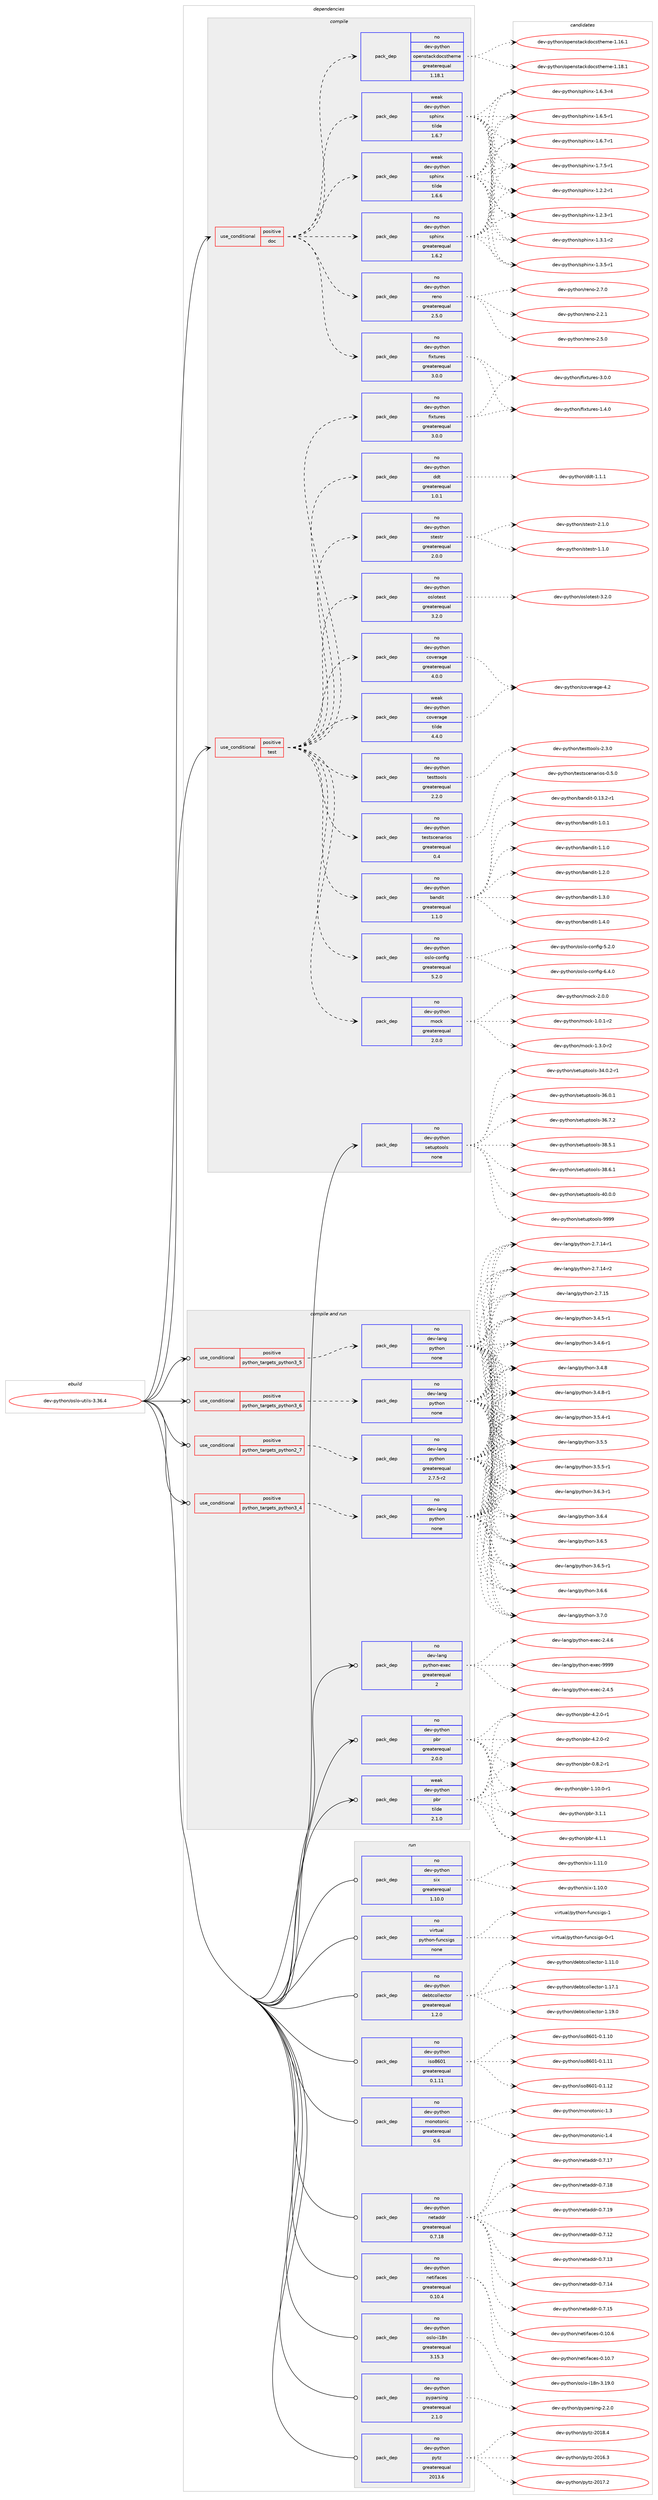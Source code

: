 digraph prolog {

# *************
# Graph options
# *************

newrank=true;
concentrate=true;
compound=true;
graph [rankdir=LR,fontname=Helvetica,fontsize=10,ranksep=1.5];#, ranksep=2.5, nodesep=0.2];
edge  [arrowhead=vee];
node  [fontname=Helvetica,fontsize=10];

# **********
# The ebuild
# **********

subgraph cluster_leftcol {
color=gray;
rank=same;
label=<<i>ebuild</i>>;
id [label="dev-python/oslo-utils-3.36.4", color=red, width=4, href="../dev-python/oslo-utils-3.36.4.svg"];
}

# ****************
# The dependencies
# ****************

subgraph cluster_midcol {
color=gray;
label=<<i>dependencies</i>>;
subgraph cluster_compile {
fillcolor="#eeeeee";
style=filled;
label=<<i>compile</i>>;
subgraph cond1823 {
dependency6388 [label=<<TABLE BORDER="0" CELLBORDER="1" CELLSPACING="0" CELLPADDING="4"><TR><TD ROWSPAN="3" CELLPADDING="10">use_conditional</TD></TR><TR><TD>positive</TD></TR><TR><TD>doc</TD></TR></TABLE>>, shape=none, color=red];
subgraph pack4433 {
dependency6389 [label=<<TABLE BORDER="0" CELLBORDER="1" CELLSPACING="0" CELLPADDING="4" WIDTH="220"><TR><TD ROWSPAN="6" CELLPADDING="30">pack_dep</TD></TR><TR><TD WIDTH="110">no</TD></TR><TR><TD>dev-python</TD></TR><TR><TD>sphinx</TD></TR><TR><TD>greaterequal</TD></TR><TR><TD>1.6.2</TD></TR></TABLE>>, shape=none, color=blue];
}
dependency6388:e -> dependency6389:w [weight=20,style="dashed",arrowhead="vee"];
subgraph pack4434 {
dependency6390 [label=<<TABLE BORDER="0" CELLBORDER="1" CELLSPACING="0" CELLPADDING="4" WIDTH="220"><TR><TD ROWSPAN="6" CELLPADDING="30">pack_dep</TD></TR><TR><TD WIDTH="110">weak</TD></TR><TR><TD>dev-python</TD></TR><TR><TD>sphinx</TD></TR><TR><TD>tilde</TD></TR><TR><TD>1.6.6</TD></TR></TABLE>>, shape=none, color=blue];
}
dependency6388:e -> dependency6390:w [weight=20,style="dashed",arrowhead="vee"];
subgraph pack4435 {
dependency6391 [label=<<TABLE BORDER="0" CELLBORDER="1" CELLSPACING="0" CELLPADDING="4" WIDTH="220"><TR><TD ROWSPAN="6" CELLPADDING="30">pack_dep</TD></TR><TR><TD WIDTH="110">weak</TD></TR><TR><TD>dev-python</TD></TR><TR><TD>sphinx</TD></TR><TR><TD>tilde</TD></TR><TR><TD>1.6.7</TD></TR></TABLE>>, shape=none, color=blue];
}
dependency6388:e -> dependency6391:w [weight=20,style="dashed",arrowhead="vee"];
subgraph pack4436 {
dependency6392 [label=<<TABLE BORDER="0" CELLBORDER="1" CELLSPACING="0" CELLPADDING="4" WIDTH="220"><TR><TD ROWSPAN="6" CELLPADDING="30">pack_dep</TD></TR><TR><TD WIDTH="110">no</TD></TR><TR><TD>dev-python</TD></TR><TR><TD>openstackdocstheme</TD></TR><TR><TD>greaterequal</TD></TR><TR><TD>1.18.1</TD></TR></TABLE>>, shape=none, color=blue];
}
dependency6388:e -> dependency6392:w [weight=20,style="dashed",arrowhead="vee"];
subgraph pack4437 {
dependency6393 [label=<<TABLE BORDER="0" CELLBORDER="1" CELLSPACING="0" CELLPADDING="4" WIDTH="220"><TR><TD ROWSPAN="6" CELLPADDING="30">pack_dep</TD></TR><TR><TD WIDTH="110">no</TD></TR><TR><TD>dev-python</TD></TR><TR><TD>reno</TD></TR><TR><TD>greaterequal</TD></TR><TR><TD>2.5.0</TD></TR></TABLE>>, shape=none, color=blue];
}
dependency6388:e -> dependency6393:w [weight=20,style="dashed",arrowhead="vee"];
subgraph pack4438 {
dependency6394 [label=<<TABLE BORDER="0" CELLBORDER="1" CELLSPACING="0" CELLPADDING="4" WIDTH="220"><TR><TD ROWSPAN="6" CELLPADDING="30">pack_dep</TD></TR><TR><TD WIDTH="110">no</TD></TR><TR><TD>dev-python</TD></TR><TR><TD>fixtures</TD></TR><TR><TD>greaterequal</TD></TR><TR><TD>3.0.0</TD></TR></TABLE>>, shape=none, color=blue];
}
dependency6388:e -> dependency6394:w [weight=20,style="dashed",arrowhead="vee"];
}
id:e -> dependency6388:w [weight=20,style="solid",arrowhead="vee"];
subgraph cond1824 {
dependency6395 [label=<<TABLE BORDER="0" CELLBORDER="1" CELLSPACING="0" CELLPADDING="4"><TR><TD ROWSPAN="3" CELLPADDING="10">use_conditional</TD></TR><TR><TD>positive</TD></TR><TR><TD>test</TD></TR></TABLE>>, shape=none, color=red];
subgraph pack4439 {
dependency6396 [label=<<TABLE BORDER="0" CELLBORDER="1" CELLSPACING="0" CELLPADDING="4" WIDTH="220"><TR><TD ROWSPAN="6" CELLPADDING="30">pack_dep</TD></TR><TR><TD WIDTH="110">no</TD></TR><TR><TD>dev-python</TD></TR><TR><TD>fixtures</TD></TR><TR><TD>greaterequal</TD></TR><TR><TD>3.0.0</TD></TR></TABLE>>, shape=none, color=blue];
}
dependency6395:e -> dependency6396:w [weight=20,style="dashed",arrowhead="vee"];
subgraph pack4440 {
dependency6397 [label=<<TABLE BORDER="0" CELLBORDER="1" CELLSPACING="0" CELLPADDING="4" WIDTH="220"><TR><TD ROWSPAN="6" CELLPADDING="30">pack_dep</TD></TR><TR><TD WIDTH="110">no</TD></TR><TR><TD>dev-python</TD></TR><TR><TD>testscenarios</TD></TR><TR><TD>greaterequal</TD></TR><TR><TD>0.4</TD></TR></TABLE>>, shape=none, color=blue];
}
dependency6395:e -> dependency6397:w [weight=20,style="dashed",arrowhead="vee"];
subgraph pack4441 {
dependency6398 [label=<<TABLE BORDER="0" CELLBORDER="1" CELLSPACING="0" CELLPADDING="4" WIDTH="220"><TR><TD ROWSPAN="6" CELLPADDING="30">pack_dep</TD></TR><TR><TD WIDTH="110">no</TD></TR><TR><TD>dev-python</TD></TR><TR><TD>testtools</TD></TR><TR><TD>greaterequal</TD></TR><TR><TD>2.2.0</TD></TR></TABLE>>, shape=none, color=blue];
}
dependency6395:e -> dependency6398:w [weight=20,style="dashed",arrowhead="vee"];
subgraph pack4442 {
dependency6399 [label=<<TABLE BORDER="0" CELLBORDER="1" CELLSPACING="0" CELLPADDING="4" WIDTH="220"><TR><TD ROWSPAN="6" CELLPADDING="30">pack_dep</TD></TR><TR><TD WIDTH="110">no</TD></TR><TR><TD>dev-python</TD></TR><TR><TD>oslotest</TD></TR><TR><TD>greaterequal</TD></TR><TR><TD>3.2.0</TD></TR></TABLE>>, shape=none, color=blue];
}
dependency6395:e -> dependency6399:w [weight=20,style="dashed",arrowhead="vee"];
subgraph pack4443 {
dependency6400 [label=<<TABLE BORDER="0" CELLBORDER="1" CELLSPACING="0" CELLPADDING="4" WIDTH="220"><TR><TD ROWSPAN="6" CELLPADDING="30">pack_dep</TD></TR><TR><TD WIDTH="110">no</TD></TR><TR><TD>dev-python</TD></TR><TR><TD>ddt</TD></TR><TR><TD>greaterequal</TD></TR><TR><TD>1.0.1</TD></TR></TABLE>>, shape=none, color=blue];
}
dependency6395:e -> dependency6400:w [weight=20,style="dashed",arrowhead="vee"];
subgraph pack4444 {
dependency6401 [label=<<TABLE BORDER="0" CELLBORDER="1" CELLSPACING="0" CELLPADDING="4" WIDTH="220"><TR><TD ROWSPAN="6" CELLPADDING="30">pack_dep</TD></TR><TR><TD WIDTH="110">no</TD></TR><TR><TD>dev-python</TD></TR><TR><TD>stestr</TD></TR><TR><TD>greaterequal</TD></TR><TR><TD>2.0.0</TD></TR></TABLE>>, shape=none, color=blue];
}
dependency6395:e -> dependency6401:w [weight=20,style="dashed",arrowhead="vee"];
subgraph pack4445 {
dependency6402 [label=<<TABLE BORDER="0" CELLBORDER="1" CELLSPACING="0" CELLPADDING="4" WIDTH="220"><TR><TD ROWSPAN="6" CELLPADDING="30">pack_dep</TD></TR><TR><TD WIDTH="110">no</TD></TR><TR><TD>dev-python</TD></TR><TR><TD>coverage</TD></TR><TR><TD>greaterequal</TD></TR><TR><TD>4.0.0</TD></TR></TABLE>>, shape=none, color=blue];
}
dependency6395:e -> dependency6402:w [weight=20,style="dashed",arrowhead="vee"];
subgraph pack4446 {
dependency6403 [label=<<TABLE BORDER="0" CELLBORDER="1" CELLSPACING="0" CELLPADDING="4" WIDTH="220"><TR><TD ROWSPAN="6" CELLPADDING="30">pack_dep</TD></TR><TR><TD WIDTH="110">weak</TD></TR><TR><TD>dev-python</TD></TR><TR><TD>coverage</TD></TR><TR><TD>tilde</TD></TR><TR><TD>4.4.0</TD></TR></TABLE>>, shape=none, color=blue];
}
dependency6395:e -> dependency6403:w [weight=20,style="dashed",arrowhead="vee"];
subgraph pack4447 {
dependency6404 [label=<<TABLE BORDER="0" CELLBORDER="1" CELLSPACING="0" CELLPADDING="4" WIDTH="220"><TR><TD ROWSPAN="6" CELLPADDING="30">pack_dep</TD></TR><TR><TD WIDTH="110">no</TD></TR><TR><TD>dev-python</TD></TR><TR><TD>mock</TD></TR><TR><TD>greaterequal</TD></TR><TR><TD>2.0.0</TD></TR></TABLE>>, shape=none, color=blue];
}
dependency6395:e -> dependency6404:w [weight=20,style="dashed",arrowhead="vee"];
subgraph pack4448 {
dependency6405 [label=<<TABLE BORDER="0" CELLBORDER="1" CELLSPACING="0" CELLPADDING="4" WIDTH="220"><TR><TD ROWSPAN="6" CELLPADDING="30">pack_dep</TD></TR><TR><TD WIDTH="110">no</TD></TR><TR><TD>dev-python</TD></TR><TR><TD>oslo-config</TD></TR><TR><TD>greaterequal</TD></TR><TR><TD>5.2.0</TD></TR></TABLE>>, shape=none, color=blue];
}
dependency6395:e -> dependency6405:w [weight=20,style="dashed",arrowhead="vee"];
subgraph pack4449 {
dependency6406 [label=<<TABLE BORDER="0" CELLBORDER="1" CELLSPACING="0" CELLPADDING="4" WIDTH="220"><TR><TD ROWSPAN="6" CELLPADDING="30">pack_dep</TD></TR><TR><TD WIDTH="110">no</TD></TR><TR><TD>dev-python</TD></TR><TR><TD>bandit</TD></TR><TR><TD>greaterequal</TD></TR><TR><TD>1.1.0</TD></TR></TABLE>>, shape=none, color=blue];
}
dependency6395:e -> dependency6406:w [weight=20,style="dashed",arrowhead="vee"];
}
id:e -> dependency6395:w [weight=20,style="solid",arrowhead="vee"];
subgraph pack4450 {
dependency6407 [label=<<TABLE BORDER="0" CELLBORDER="1" CELLSPACING="0" CELLPADDING="4" WIDTH="220"><TR><TD ROWSPAN="6" CELLPADDING="30">pack_dep</TD></TR><TR><TD WIDTH="110">no</TD></TR><TR><TD>dev-python</TD></TR><TR><TD>setuptools</TD></TR><TR><TD>none</TD></TR><TR><TD></TD></TR></TABLE>>, shape=none, color=blue];
}
id:e -> dependency6407:w [weight=20,style="solid",arrowhead="vee"];
}
subgraph cluster_compileandrun {
fillcolor="#eeeeee";
style=filled;
label=<<i>compile and run</i>>;
subgraph cond1825 {
dependency6408 [label=<<TABLE BORDER="0" CELLBORDER="1" CELLSPACING="0" CELLPADDING="4"><TR><TD ROWSPAN="3" CELLPADDING="10">use_conditional</TD></TR><TR><TD>positive</TD></TR><TR><TD>python_targets_python2_7</TD></TR></TABLE>>, shape=none, color=red];
subgraph pack4451 {
dependency6409 [label=<<TABLE BORDER="0" CELLBORDER="1" CELLSPACING="0" CELLPADDING="4" WIDTH="220"><TR><TD ROWSPAN="6" CELLPADDING="30">pack_dep</TD></TR><TR><TD WIDTH="110">no</TD></TR><TR><TD>dev-lang</TD></TR><TR><TD>python</TD></TR><TR><TD>greaterequal</TD></TR><TR><TD>2.7.5-r2</TD></TR></TABLE>>, shape=none, color=blue];
}
dependency6408:e -> dependency6409:w [weight=20,style="dashed",arrowhead="vee"];
}
id:e -> dependency6408:w [weight=20,style="solid",arrowhead="odotvee"];
subgraph cond1826 {
dependency6410 [label=<<TABLE BORDER="0" CELLBORDER="1" CELLSPACING="0" CELLPADDING="4"><TR><TD ROWSPAN="3" CELLPADDING="10">use_conditional</TD></TR><TR><TD>positive</TD></TR><TR><TD>python_targets_python3_4</TD></TR></TABLE>>, shape=none, color=red];
subgraph pack4452 {
dependency6411 [label=<<TABLE BORDER="0" CELLBORDER="1" CELLSPACING="0" CELLPADDING="4" WIDTH="220"><TR><TD ROWSPAN="6" CELLPADDING="30">pack_dep</TD></TR><TR><TD WIDTH="110">no</TD></TR><TR><TD>dev-lang</TD></TR><TR><TD>python</TD></TR><TR><TD>none</TD></TR><TR><TD></TD></TR></TABLE>>, shape=none, color=blue];
}
dependency6410:e -> dependency6411:w [weight=20,style="dashed",arrowhead="vee"];
}
id:e -> dependency6410:w [weight=20,style="solid",arrowhead="odotvee"];
subgraph cond1827 {
dependency6412 [label=<<TABLE BORDER="0" CELLBORDER="1" CELLSPACING="0" CELLPADDING="4"><TR><TD ROWSPAN="3" CELLPADDING="10">use_conditional</TD></TR><TR><TD>positive</TD></TR><TR><TD>python_targets_python3_5</TD></TR></TABLE>>, shape=none, color=red];
subgraph pack4453 {
dependency6413 [label=<<TABLE BORDER="0" CELLBORDER="1" CELLSPACING="0" CELLPADDING="4" WIDTH="220"><TR><TD ROWSPAN="6" CELLPADDING="30">pack_dep</TD></TR><TR><TD WIDTH="110">no</TD></TR><TR><TD>dev-lang</TD></TR><TR><TD>python</TD></TR><TR><TD>none</TD></TR><TR><TD></TD></TR></TABLE>>, shape=none, color=blue];
}
dependency6412:e -> dependency6413:w [weight=20,style="dashed",arrowhead="vee"];
}
id:e -> dependency6412:w [weight=20,style="solid",arrowhead="odotvee"];
subgraph cond1828 {
dependency6414 [label=<<TABLE BORDER="0" CELLBORDER="1" CELLSPACING="0" CELLPADDING="4"><TR><TD ROWSPAN="3" CELLPADDING="10">use_conditional</TD></TR><TR><TD>positive</TD></TR><TR><TD>python_targets_python3_6</TD></TR></TABLE>>, shape=none, color=red];
subgraph pack4454 {
dependency6415 [label=<<TABLE BORDER="0" CELLBORDER="1" CELLSPACING="0" CELLPADDING="4" WIDTH="220"><TR><TD ROWSPAN="6" CELLPADDING="30">pack_dep</TD></TR><TR><TD WIDTH="110">no</TD></TR><TR><TD>dev-lang</TD></TR><TR><TD>python</TD></TR><TR><TD>none</TD></TR><TR><TD></TD></TR></TABLE>>, shape=none, color=blue];
}
dependency6414:e -> dependency6415:w [weight=20,style="dashed",arrowhead="vee"];
}
id:e -> dependency6414:w [weight=20,style="solid",arrowhead="odotvee"];
subgraph pack4455 {
dependency6416 [label=<<TABLE BORDER="0" CELLBORDER="1" CELLSPACING="0" CELLPADDING="4" WIDTH="220"><TR><TD ROWSPAN="6" CELLPADDING="30">pack_dep</TD></TR><TR><TD WIDTH="110">no</TD></TR><TR><TD>dev-lang</TD></TR><TR><TD>python-exec</TD></TR><TR><TD>greaterequal</TD></TR><TR><TD>2</TD></TR></TABLE>>, shape=none, color=blue];
}
id:e -> dependency6416:w [weight=20,style="solid",arrowhead="odotvee"];
subgraph pack4456 {
dependency6417 [label=<<TABLE BORDER="0" CELLBORDER="1" CELLSPACING="0" CELLPADDING="4" WIDTH="220"><TR><TD ROWSPAN="6" CELLPADDING="30">pack_dep</TD></TR><TR><TD WIDTH="110">no</TD></TR><TR><TD>dev-python</TD></TR><TR><TD>pbr</TD></TR><TR><TD>greaterequal</TD></TR><TR><TD>2.0.0</TD></TR></TABLE>>, shape=none, color=blue];
}
id:e -> dependency6417:w [weight=20,style="solid",arrowhead="odotvee"];
subgraph pack4457 {
dependency6418 [label=<<TABLE BORDER="0" CELLBORDER="1" CELLSPACING="0" CELLPADDING="4" WIDTH="220"><TR><TD ROWSPAN="6" CELLPADDING="30">pack_dep</TD></TR><TR><TD WIDTH="110">weak</TD></TR><TR><TD>dev-python</TD></TR><TR><TD>pbr</TD></TR><TR><TD>tilde</TD></TR><TR><TD>2.1.0</TD></TR></TABLE>>, shape=none, color=blue];
}
id:e -> dependency6418:w [weight=20,style="solid",arrowhead="odotvee"];
}
subgraph cluster_run {
fillcolor="#eeeeee";
style=filled;
label=<<i>run</i>>;
subgraph pack4458 {
dependency6419 [label=<<TABLE BORDER="0" CELLBORDER="1" CELLSPACING="0" CELLPADDING="4" WIDTH="220"><TR><TD ROWSPAN="6" CELLPADDING="30">pack_dep</TD></TR><TR><TD WIDTH="110">no</TD></TR><TR><TD>dev-python</TD></TR><TR><TD>debtcollector</TD></TR><TR><TD>greaterequal</TD></TR><TR><TD>1.2.0</TD></TR></TABLE>>, shape=none, color=blue];
}
id:e -> dependency6419:w [weight=20,style="solid",arrowhead="odot"];
subgraph pack4459 {
dependency6420 [label=<<TABLE BORDER="0" CELLBORDER="1" CELLSPACING="0" CELLPADDING="4" WIDTH="220"><TR><TD ROWSPAN="6" CELLPADDING="30">pack_dep</TD></TR><TR><TD WIDTH="110">no</TD></TR><TR><TD>dev-python</TD></TR><TR><TD>iso8601</TD></TR><TR><TD>greaterequal</TD></TR><TR><TD>0.1.11</TD></TR></TABLE>>, shape=none, color=blue];
}
id:e -> dependency6420:w [weight=20,style="solid",arrowhead="odot"];
subgraph pack4460 {
dependency6421 [label=<<TABLE BORDER="0" CELLBORDER="1" CELLSPACING="0" CELLPADDING="4" WIDTH="220"><TR><TD ROWSPAN="6" CELLPADDING="30">pack_dep</TD></TR><TR><TD WIDTH="110">no</TD></TR><TR><TD>dev-python</TD></TR><TR><TD>monotonic</TD></TR><TR><TD>greaterequal</TD></TR><TR><TD>0.6</TD></TR></TABLE>>, shape=none, color=blue];
}
id:e -> dependency6421:w [weight=20,style="solid",arrowhead="odot"];
subgraph pack4461 {
dependency6422 [label=<<TABLE BORDER="0" CELLBORDER="1" CELLSPACING="0" CELLPADDING="4" WIDTH="220"><TR><TD ROWSPAN="6" CELLPADDING="30">pack_dep</TD></TR><TR><TD WIDTH="110">no</TD></TR><TR><TD>dev-python</TD></TR><TR><TD>netaddr</TD></TR><TR><TD>greaterequal</TD></TR><TR><TD>0.7.18</TD></TR></TABLE>>, shape=none, color=blue];
}
id:e -> dependency6422:w [weight=20,style="solid",arrowhead="odot"];
subgraph pack4462 {
dependency6423 [label=<<TABLE BORDER="0" CELLBORDER="1" CELLSPACING="0" CELLPADDING="4" WIDTH="220"><TR><TD ROWSPAN="6" CELLPADDING="30">pack_dep</TD></TR><TR><TD WIDTH="110">no</TD></TR><TR><TD>dev-python</TD></TR><TR><TD>netifaces</TD></TR><TR><TD>greaterequal</TD></TR><TR><TD>0.10.4</TD></TR></TABLE>>, shape=none, color=blue];
}
id:e -> dependency6423:w [weight=20,style="solid",arrowhead="odot"];
subgraph pack4463 {
dependency6424 [label=<<TABLE BORDER="0" CELLBORDER="1" CELLSPACING="0" CELLPADDING="4" WIDTH="220"><TR><TD ROWSPAN="6" CELLPADDING="30">pack_dep</TD></TR><TR><TD WIDTH="110">no</TD></TR><TR><TD>dev-python</TD></TR><TR><TD>oslo-i18n</TD></TR><TR><TD>greaterequal</TD></TR><TR><TD>3.15.3</TD></TR></TABLE>>, shape=none, color=blue];
}
id:e -> dependency6424:w [weight=20,style="solid",arrowhead="odot"];
subgraph pack4464 {
dependency6425 [label=<<TABLE BORDER="0" CELLBORDER="1" CELLSPACING="0" CELLPADDING="4" WIDTH="220"><TR><TD ROWSPAN="6" CELLPADDING="30">pack_dep</TD></TR><TR><TD WIDTH="110">no</TD></TR><TR><TD>dev-python</TD></TR><TR><TD>pyparsing</TD></TR><TR><TD>greaterequal</TD></TR><TR><TD>2.1.0</TD></TR></TABLE>>, shape=none, color=blue];
}
id:e -> dependency6425:w [weight=20,style="solid",arrowhead="odot"];
subgraph pack4465 {
dependency6426 [label=<<TABLE BORDER="0" CELLBORDER="1" CELLSPACING="0" CELLPADDING="4" WIDTH="220"><TR><TD ROWSPAN="6" CELLPADDING="30">pack_dep</TD></TR><TR><TD WIDTH="110">no</TD></TR><TR><TD>dev-python</TD></TR><TR><TD>pytz</TD></TR><TR><TD>greaterequal</TD></TR><TR><TD>2013.6</TD></TR></TABLE>>, shape=none, color=blue];
}
id:e -> dependency6426:w [weight=20,style="solid",arrowhead="odot"];
subgraph pack4466 {
dependency6427 [label=<<TABLE BORDER="0" CELLBORDER="1" CELLSPACING="0" CELLPADDING="4" WIDTH="220"><TR><TD ROWSPAN="6" CELLPADDING="30">pack_dep</TD></TR><TR><TD WIDTH="110">no</TD></TR><TR><TD>dev-python</TD></TR><TR><TD>six</TD></TR><TR><TD>greaterequal</TD></TR><TR><TD>1.10.0</TD></TR></TABLE>>, shape=none, color=blue];
}
id:e -> dependency6427:w [weight=20,style="solid",arrowhead="odot"];
subgraph pack4467 {
dependency6428 [label=<<TABLE BORDER="0" CELLBORDER="1" CELLSPACING="0" CELLPADDING="4" WIDTH="220"><TR><TD ROWSPAN="6" CELLPADDING="30">pack_dep</TD></TR><TR><TD WIDTH="110">no</TD></TR><TR><TD>virtual</TD></TR><TR><TD>python-funcsigs</TD></TR><TR><TD>none</TD></TR><TR><TD></TD></TR></TABLE>>, shape=none, color=blue];
}
id:e -> dependency6428:w [weight=20,style="solid",arrowhead="odot"];
}
}

# **************
# The candidates
# **************

subgraph cluster_choices {
rank=same;
color=gray;
label=<<i>candidates</i>>;

subgraph choice4433 {
color=black;
nodesep=1;
choice10010111845112121116104111110471151121041051101204549465046504511449 [label="dev-python/sphinx-1.2.2-r1", color=red, width=4,href="../dev-python/sphinx-1.2.2-r1.svg"];
choice10010111845112121116104111110471151121041051101204549465046514511449 [label="dev-python/sphinx-1.2.3-r1", color=red, width=4,href="../dev-python/sphinx-1.2.3-r1.svg"];
choice10010111845112121116104111110471151121041051101204549465146494511450 [label="dev-python/sphinx-1.3.1-r2", color=red, width=4,href="../dev-python/sphinx-1.3.1-r2.svg"];
choice10010111845112121116104111110471151121041051101204549465146534511449 [label="dev-python/sphinx-1.3.5-r1", color=red, width=4,href="../dev-python/sphinx-1.3.5-r1.svg"];
choice10010111845112121116104111110471151121041051101204549465446514511452 [label="dev-python/sphinx-1.6.3-r4", color=red, width=4,href="../dev-python/sphinx-1.6.3-r4.svg"];
choice10010111845112121116104111110471151121041051101204549465446534511449 [label="dev-python/sphinx-1.6.5-r1", color=red, width=4,href="../dev-python/sphinx-1.6.5-r1.svg"];
choice10010111845112121116104111110471151121041051101204549465446554511449 [label="dev-python/sphinx-1.6.7-r1", color=red, width=4,href="../dev-python/sphinx-1.6.7-r1.svg"];
choice10010111845112121116104111110471151121041051101204549465546534511449 [label="dev-python/sphinx-1.7.5-r1", color=red, width=4,href="../dev-python/sphinx-1.7.5-r1.svg"];
dependency6389:e -> choice10010111845112121116104111110471151121041051101204549465046504511449:w [style=dotted,weight="100"];
dependency6389:e -> choice10010111845112121116104111110471151121041051101204549465046514511449:w [style=dotted,weight="100"];
dependency6389:e -> choice10010111845112121116104111110471151121041051101204549465146494511450:w [style=dotted,weight="100"];
dependency6389:e -> choice10010111845112121116104111110471151121041051101204549465146534511449:w [style=dotted,weight="100"];
dependency6389:e -> choice10010111845112121116104111110471151121041051101204549465446514511452:w [style=dotted,weight="100"];
dependency6389:e -> choice10010111845112121116104111110471151121041051101204549465446534511449:w [style=dotted,weight="100"];
dependency6389:e -> choice10010111845112121116104111110471151121041051101204549465446554511449:w [style=dotted,weight="100"];
dependency6389:e -> choice10010111845112121116104111110471151121041051101204549465546534511449:w [style=dotted,weight="100"];
}
subgraph choice4434 {
color=black;
nodesep=1;
choice10010111845112121116104111110471151121041051101204549465046504511449 [label="dev-python/sphinx-1.2.2-r1", color=red, width=4,href="../dev-python/sphinx-1.2.2-r1.svg"];
choice10010111845112121116104111110471151121041051101204549465046514511449 [label="dev-python/sphinx-1.2.3-r1", color=red, width=4,href="../dev-python/sphinx-1.2.3-r1.svg"];
choice10010111845112121116104111110471151121041051101204549465146494511450 [label="dev-python/sphinx-1.3.1-r2", color=red, width=4,href="../dev-python/sphinx-1.3.1-r2.svg"];
choice10010111845112121116104111110471151121041051101204549465146534511449 [label="dev-python/sphinx-1.3.5-r1", color=red, width=4,href="../dev-python/sphinx-1.3.5-r1.svg"];
choice10010111845112121116104111110471151121041051101204549465446514511452 [label="dev-python/sphinx-1.6.3-r4", color=red, width=4,href="../dev-python/sphinx-1.6.3-r4.svg"];
choice10010111845112121116104111110471151121041051101204549465446534511449 [label="dev-python/sphinx-1.6.5-r1", color=red, width=4,href="../dev-python/sphinx-1.6.5-r1.svg"];
choice10010111845112121116104111110471151121041051101204549465446554511449 [label="dev-python/sphinx-1.6.7-r1", color=red, width=4,href="../dev-python/sphinx-1.6.7-r1.svg"];
choice10010111845112121116104111110471151121041051101204549465546534511449 [label="dev-python/sphinx-1.7.5-r1", color=red, width=4,href="../dev-python/sphinx-1.7.5-r1.svg"];
dependency6390:e -> choice10010111845112121116104111110471151121041051101204549465046504511449:w [style=dotted,weight="100"];
dependency6390:e -> choice10010111845112121116104111110471151121041051101204549465046514511449:w [style=dotted,weight="100"];
dependency6390:e -> choice10010111845112121116104111110471151121041051101204549465146494511450:w [style=dotted,weight="100"];
dependency6390:e -> choice10010111845112121116104111110471151121041051101204549465146534511449:w [style=dotted,weight="100"];
dependency6390:e -> choice10010111845112121116104111110471151121041051101204549465446514511452:w [style=dotted,weight="100"];
dependency6390:e -> choice10010111845112121116104111110471151121041051101204549465446534511449:w [style=dotted,weight="100"];
dependency6390:e -> choice10010111845112121116104111110471151121041051101204549465446554511449:w [style=dotted,weight="100"];
dependency6390:e -> choice10010111845112121116104111110471151121041051101204549465546534511449:w [style=dotted,weight="100"];
}
subgraph choice4435 {
color=black;
nodesep=1;
choice10010111845112121116104111110471151121041051101204549465046504511449 [label="dev-python/sphinx-1.2.2-r1", color=red, width=4,href="../dev-python/sphinx-1.2.2-r1.svg"];
choice10010111845112121116104111110471151121041051101204549465046514511449 [label="dev-python/sphinx-1.2.3-r1", color=red, width=4,href="../dev-python/sphinx-1.2.3-r1.svg"];
choice10010111845112121116104111110471151121041051101204549465146494511450 [label="dev-python/sphinx-1.3.1-r2", color=red, width=4,href="../dev-python/sphinx-1.3.1-r2.svg"];
choice10010111845112121116104111110471151121041051101204549465146534511449 [label="dev-python/sphinx-1.3.5-r1", color=red, width=4,href="../dev-python/sphinx-1.3.5-r1.svg"];
choice10010111845112121116104111110471151121041051101204549465446514511452 [label="dev-python/sphinx-1.6.3-r4", color=red, width=4,href="../dev-python/sphinx-1.6.3-r4.svg"];
choice10010111845112121116104111110471151121041051101204549465446534511449 [label="dev-python/sphinx-1.6.5-r1", color=red, width=4,href="../dev-python/sphinx-1.6.5-r1.svg"];
choice10010111845112121116104111110471151121041051101204549465446554511449 [label="dev-python/sphinx-1.6.7-r1", color=red, width=4,href="../dev-python/sphinx-1.6.7-r1.svg"];
choice10010111845112121116104111110471151121041051101204549465546534511449 [label="dev-python/sphinx-1.7.5-r1", color=red, width=4,href="../dev-python/sphinx-1.7.5-r1.svg"];
dependency6391:e -> choice10010111845112121116104111110471151121041051101204549465046504511449:w [style=dotted,weight="100"];
dependency6391:e -> choice10010111845112121116104111110471151121041051101204549465046514511449:w [style=dotted,weight="100"];
dependency6391:e -> choice10010111845112121116104111110471151121041051101204549465146494511450:w [style=dotted,weight="100"];
dependency6391:e -> choice10010111845112121116104111110471151121041051101204549465146534511449:w [style=dotted,weight="100"];
dependency6391:e -> choice10010111845112121116104111110471151121041051101204549465446514511452:w [style=dotted,weight="100"];
dependency6391:e -> choice10010111845112121116104111110471151121041051101204549465446534511449:w [style=dotted,weight="100"];
dependency6391:e -> choice10010111845112121116104111110471151121041051101204549465446554511449:w [style=dotted,weight="100"];
dependency6391:e -> choice10010111845112121116104111110471151121041051101204549465546534511449:w [style=dotted,weight="100"];
}
subgraph choice4436 {
color=black;
nodesep=1;
choice100101118451121211161041111104711111210111011511697991071001119911511610410110910145494649544649 [label="dev-python/openstackdocstheme-1.16.1", color=red, width=4,href="../dev-python/openstackdocstheme-1.16.1.svg"];
choice100101118451121211161041111104711111210111011511697991071001119911511610410110910145494649564649 [label="dev-python/openstackdocstheme-1.18.1", color=red, width=4,href="../dev-python/openstackdocstheme-1.18.1.svg"];
dependency6392:e -> choice100101118451121211161041111104711111210111011511697991071001119911511610410110910145494649544649:w [style=dotted,weight="100"];
dependency6392:e -> choice100101118451121211161041111104711111210111011511697991071001119911511610410110910145494649564649:w [style=dotted,weight="100"];
}
subgraph choice4437 {
color=black;
nodesep=1;
choice1001011184511212111610411111047114101110111455046504649 [label="dev-python/reno-2.2.1", color=red, width=4,href="../dev-python/reno-2.2.1.svg"];
choice1001011184511212111610411111047114101110111455046534648 [label="dev-python/reno-2.5.0", color=red, width=4,href="../dev-python/reno-2.5.0.svg"];
choice1001011184511212111610411111047114101110111455046554648 [label="dev-python/reno-2.7.0", color=red, width=4,href="../dev-python/reno-2.7.0.svg"];
dependency6393:e -> choice1001011184511212111610411111047114101110111455046504649:w [style=dotted,weight="100"];
dependency6393:e -> choice1001011184511212111610411111047114101110111455046534648:w [style=dotted,weight="100"];
dependency6393:e -> choice1001011184511212111610411111047114101110111455046554648:w [style=dotted,weight="100"];
}
subgraph choice4438 {
color=black;
nodesep=1;
choice1001011184511212111610411111047102105120116117114101115454946524648 [label="dev-python/fixtures-1.4.0", color=red, width=4,href="../dev-python/fixtures-1.4.0.svg"];
choice1001011184511212111610411111047102105120116117114101115455146484648 [label="dev-python/fixtures-3.0.0", color=red, width=4,href="../dev-python/fixtures-3.0.0.svg"];
dependency6394:e -> choice1001011184511212111610411111047102105120116117114101115454946524648:w [style=dotted,weight="100"];
dependency6394:e -> choice1001011184511212111610411111047102105120116117114101115455146484648:w [style=dotted,weight="100"];
}
subgraph choice4439 {
color=black;
nodesep=1;
choice1001011184511212111610411111047102105120116117114101115454946524648 [label="dev-python/fixtures-1.4.0", color=red, width=4,href="../dev-python/fixtures-1.4.0.svg"];
choice1001011184511212111610411111047102105120116117114101115455146484648 [label="dev-python/fixtures-3.0.0", color=red, width=4,href="../dev-python/fixtures-3.0.0.svg"];
dependency6396:e -> choice1001011184511212111610411111047102105120116117114101115454946524648:w [style=dotted,weight="100"];
dependency6396:e -> choice1001011184511212111610411111047102105120116117114101115455146484648:w [style=dotted,weight="100"];
}
subgraph choice4440 {
color=black;
nodesep=1;
choice10010111845112121116104111110471161011151161159910111097114105111115454846534648 [label="dev-python/testscenarios-0.5.0", color=red, width=4,href="../dev-python/testscenarios-0.5.0.svg"];
dependency6397:e -> choice10010111845112121116104111110471161011151161159910111097114105111115454846534648:w [style=dotted,weight="100"];
}
subgraph choice4441 {
color=black;
nodesep=1;
choice1001011184511212111610411111047116101115116116111111108115455046514648 [label="dev-python/testtools-2.3.0", color=red, width=4,href="../dev-python/testtools-2.3.0.svg"];
dependency6398:e -> choice1001011184511212111610411111047116101115116116111111108115455046514648:w [style=dotted,weight="100"];
}
subgraph choice4442 {
color=black;
nodesep=1;
choice1001011184511212111610411111047111115108111116101115116455146504648 [label="dev-python/oslotest-3.2.0", color=red, width=4,href="../dev-python/oslotest-3.2.0.svg"];
dependency6399:e -> choice1001011184511212111610411111047111115108111116101115116455146504648:w [style=dotted,weight="100"];
}
subgraph choice4443 {
color=black;
nodesep=1;
choice1001011184511212111610411111047100100116454946494649 [label="dev-python/ddt-1.1.1", color=red, width=4,href="../dev-python/ddt-1.1.1.svg"];
dependency6400:e -> choice1001011184511212111610411111047100100116454946494649:w [style=dotted,weight="100"];
}
subgraph choice4444 {
color=black;
nodesep=1;
choice1001011184511212111610411111047115116101115116114454946494648 [label="dev-python/stestr-1.1.0", color=red, width=4,href="../dev-python/stestr-1.1.0.svg"];
choice1001011184511212111610411111047115116101115116114455046494648 [label="dev-python/stestr-2.1.0", color=red, width=4,href="../dev-python/stestr-2.1.0.svg"];
dependency6401:e -> choice1001011184511212111610411111047115116101115116114454946494648:w [style=dotted,weight="100"];
dependency6401:e -> choice1001011184511212111610411111047115116101115116114455046494648:w [style=dotted,weight="100"];
}
subgraph choice4445 {
color=black;
nodesep=1;
choice1001011184511212111610411111047991111181011149710310145524650 [label="dev-python/coverage-4.2", color=red, width=4,href="../dev-python/coverage-4.2.svg"];
dependency6402:e -> choice1001011184511212111610411111047991111181011149710310145524650:w [style=dotted,weight="100"];
}
subgraph choice4446 {
color=black;
nodesep=1;
choice1001011184511212111610411111047991111181011149710310145524650 [label="dev-python/coverage-4.2", color=red, width=4,href="../dev-python/coverage-4.2.svg"];
dependency6403:e -> choice1001011184511212111610411111047991111181011149710310145524650:w [style=dotted,weight="100"];
}
subgraph choice4447 {
color=black;
nodesep=1;
choice1001011184511212111610411111047109111991074549464846494511450 [label="dev-python/mock-1.0.1-r2", color=red, width=4,href="../dev-python/mock-1.0.1-r2.svg"];
choice1001011184511212111610411111047109111991074549465146484511450 [label="dev-python/mock-1.3.0-r2", color=red, width=4,href="../dev-python/mock-1.3.0-r2.svg"];
choice100101118451121211161041111104710911199107455046484648 [label="dev-python/mock-2.0.0", color=red, width=4,href="../dev-python/mock-2.0.0.svg"];
dependency6404:e -> choice1001011184511212111610411111047109111991074549464846494511450:w [style=dotted,weight="100"];
dependency6404:e -> choice1001011184511212111610411111047109111991074549465146484511450:w [style=dotted,weight="100"];
dependency6404:e -> choice100101118451121211161041111104710911199107455046484648:w [style=dotted,weight="100"];
}
subgraph choice4448 {
color=black;
nodesep=1;
choice10010111845112121116104111110471111151081114599111110102105103455346504648 [label="dev-python/oslo-config-5.2.0", color=red, width=4,href="../dev-python/oslo-config-5.2.0.svg"];
choice10010111845112121116104111110471111151081114599111110102105103455446524648 [label="dev-python/oslo-config-6.4.0", color=red, width=4,href="../dev-python/oslo-config-6.4.0.svg"];
dependency6405:e -> choice10010111845112121116104111110471111151081114599111110102105103455346504648:w [style=dotted,weight="100"];
dependency6405:e -> choice10010111845112121116104111110471111151081114599111110102105103455446524648:w [style=dotted,weight="100"];
}
subgraph choice4449 {
color=black;
nodesep=1;
choice10010111845112121116104111110479897110100105116454846495146504511449 [label="dev-python/bandit-0.13.2-r1", color=red, width=4,href="../dev-python/bandit-0.13.2-r1.svg"];
choice10010111845112121116104111110479897110100105116454946484649 [label="dev-python/bandit-1.0.1", color=red, width=4,href="../dev-python/bandit-1.0.1.svg"];
choice10010111845112121116104111110479897110100105116454946494648 [label="dev-python/bandit-1.1.0", color=red, width=4,href="../dev-python/bandit-1.1.0.svg"];
choice10010111845112121116104111110479897110100105116454946504648 [label="dev-python/bandit-1.2.0", color=red, width=4,href="../dev-python/bandit-1.2.0.svg"];
choice10010111845112121116104111110479897110100105116454946514648 [label="dev-python/bandit-1.3.0", color=red, width=4,href="../dev-python/bandit-1.3.0.svg"];
choice10010111845112121116104111110479897110100105116454946524648 [label="dev-python/bandit-1.4.0", color=red, width=4,href="../dev-python/bandit-1.4.0.svg"];
dependency6406:e -> choice10010111845112121116104111110479897110100105116454846495146504511449:w [style=dotted,weight="100"];
dependency6406:e -> choice10010111845112121116104111110479897110100105116454946484649:w [style=dotted,weight="100"];
dependency6406:e -> choice10010111845112121116104111110479897110100105116454946494648:w [style=dotted,weight="100"];
dependency6406:e -> choice10010111845112121116104111110479897110100105116454946504648:w [style=dotted,weight="100"];
dependency6406:e -> choice10010111845112121116104111110479897110100105116454946514648:w [style=dotted,weight="100"];
dependency6406:e -> choice10010111845112121116104111110479897110100105116454946524648:w [style=dotted,weight="100"];
}
subgraph choice4450 {
color=black;
nodesep=1;
choice1001011184511212111610411111047115101116117112116111111108115455152464846504511449 [label="dev-python/setuptools-34.0.2-r1", color=red, width=4,href="../dev-python/setuptools-34.0.2-r1.svg"];
choice100101118451121211161041111104711510111611711211611111110811545515446484649 [label="dev-python/setuptools-36.0.1", color=red, width=4,href="../dev-python/setuptools-36.0.1.svg"];
choice100101118451121211161041111104711510111611711211611111110811545515446554650 [label="dev-python/setuptools-36.7.2", color=red, width=4,href="../dev-python/setuptools-36.7.2.svg"];
choice100101118451121211161041111104711510111611711211611111110811545515646534649 [label="dev-python/setuptools-38.5.1", color=red, width=4,href="../dev-python/setuptools-38.5.1.svg"];
choice100101118451121211161041111104711510111611711211611111110811545515646544649 [label="dev-python/setuptools-38.6.1", color=red, width=4,href="../dev-python/setuptools-38.6.1.svg"];
choice100101118451121211161041111104711510111611711211611111110811545524846484648 [label="dev-python/setuptools-40.0.0", color=red, width=4,href="../dev-python/setuptools-40.0.0.svg"];
choice10010111845112121116104111110471151011161171121161111111081154557575757 [label="dev-python/setuptools-9999", color=red, width=4,href="../dev-python/setuptools-9999.svg"];
dependency6407:e -> choice1001011184511212111610411111047115101116117112116111111108115455152464846504511449:w [style=dotted,weight="100"];
dependency6407:e -> choice100101118451121211161041111104711510111611711211611111110811545515446484649:w [style=dotted,weight="100"];
dependency6407:e -> choice100101118451121211161041111104711510111611711211611111110811545515446554650:w [style=dotted,weight="100"];
dependency6407:e -> choice100101118451121211161041111104711510111611711211611111110811545515646534649:w [style=dotted,weight="100"];
dependency6407:e -> choice100101118451121211161041111104711510111611711211611111110811545515646544649:w [style=dotted,weight="100"];
dependency6407:e -> choice100101118451121211161041111104711510111611711211611111110811545524846484648:w [style=dotted,weight="100"];
dependency6407:e -> choice10010111845112121116104111110471151011161171121161111111081154557575757:w [style=dotted,weight="100"];
}
subgraph choice4451 {
color=black;
nodesep=1;
choice100101118451089711010347112121116104111110455046554649524511449 [label="dev-lang/python-2.7.14-r1", color=red, width=4,href="../dev-lang/python-2.7.14-r1.svg"];
choice100101118451089711010347112121116104111110455046554649524511450 [label="dev-lang/python-2.7.14-r2", color=red, width=4,href="../dev-lang/python-2.7.14-r2.svg"];
choice10010111845108971101034711212111610411111045504655464953 [label="dev-lang/python-2.7.15", color=red, width=4,href="../dev-lang/python-2.7.15.svg"];
choice1001011184510897110103471121211161041111104551465246534511449 [label="dev-lang/python-3.4.5-r1", color=red, width=4,href="../dev-lang/python-3.4.5-r1.svg"];
choice1001011184510897110103471121211161041111104551465246544511449 [label="dev-lang/python-3.4.6-r1", color=red, width=4,href="../dev-lang/python-3.4.6-r1.svg"];
choice100101118451089711010347112121116104111110455146524656 [label="dev-lang/python-3.4.8", color=red, width=4,href="../dev-lang/python-3.4.8.svg"];
choice1001011184510897110103471121211161041111104551465246564511449 [label="dev-lang/python-3.4.8-r1", color=red, width=4,href="../dev-lang/python-3.4.8-r1.svg"];
choice1001011184510897110103471121211161041111104551465346524511449 [label="dev-lang/python-3.5.4-r1", color=red, width=4,href="../dev-lang/python-3.5.4-r1.svg"];
choice100101118451089711010347112121116104111110455146534653 [label="dev-lang/python-3.5.5", color=red, width=4,href="../dev-lang/python-3.5.5.svg"];
choice1001011184510897110103471121211161041111104551465346534511449 [label="dev-lang/python-3.5.5-r1", color=red, width=4,href="../dev-lang/python-3.5.5-r1.svg"];
choice1001011184510897110103471121211161041111104551465446514511449 [label="dev-lang/python-3.6.3-r1", color=red, width=4,href="../dev-lang/python-3.6.3-r1.svg"];
choice100101118451089711010347112121116104111110455146544652 [label="dev-lang/python-3.6.4", color=red, width=4,href="../dev-lang/python-3.6.4.svg"];
choice100101118451089711010347112121116104111110455146544653 [label="dev-lang/python-3.6.5", color=red, width=4,href="../dev-lang/python-3.6.5.svg"];
choice1001011184510897110103471121211161041111104551465446534511449 [label="dev-lang/python-3.6.5-r1", color=red, width=4,href="../dev-lang/python-3.6.5-r1.svg"];
choice100101118451089711010347112121116104111110455146544654 [label="dev-lang/python-3.6.6", color=red, width=4,href="../dev-lang/python-3.6.6.svg"];
choice100101118451089711010347112121116104111110455146554648 [label="dev-lang/python-3.7.0", color=red, width=4,href="../dev-lang/python-3.7.0.svg"];
dependency6409:e -> choice100101118451089711010347112121116104111110455046554649524511449:w [style=dotted,weight="100"];
dependency6409:e -> choice100101118451089711010347112121116104111110455046554649524511450:w [style=dotted,weight="100"];
dependency6409:e -> choice10010111845108971101034711212111610411111045504655464953:w [style=dotted,weight="100"];
dependency6409:e -> choice1001011184510897110103471121211161041111104551465246534511449:w [style=dotted,weight="100"];
dependency6409:e -> choice1001011184510897110103471121211161041111104551465246544511449:w [style=dotted,weight="100"];
dependency6409:e -> choice100101118451089711010347112121116104111110455146524656:w [style=dotted,weight="100"];
dependency6409:e -> choice1001011184510897110103471121211161041111104551465246564511449:w [style=dotted,weight="100"];
dependency6409:e -> choice1001011184510897110103471121211161041111104551465346524511449:w [style=dotted,weight="100"];
dependency6409:e -> choice100101118451089711010347112121116104111110455146534653:w [style=dotted,weight="100"];
dependency6409:e -> choice1001011184510897110103471121211161041111104551465346534511449:w [style=dotted,weight="100"];
dependency6409:e -> choice1001011184510897110103471121211161041111104551465446514511449:w [style=dotted,weight="100"];
dependency6409:e -> choice100101118451089711010347112121116104111110455146544652:w [style=dotted,weight="100"];
dependency6409:e -> choice100101118451089711010347112121116104111110455146544653:w [style=dotted,weight="100"];
dependency6409:e -> choice1001011184510897110103471121211161041111104551465446534511449:w [style=dotted,weight="100"];
dependency6409:e -> choice100101118451089711010347112121116104111110455146544654:w [style=dotted,weight="100"];
dependency6409:e -> choice100101118451089711010347112121116104111110455146554648:w [style=dotted,weight="100"];
}
subgraph choice4452 {
color=black;
nodesep=1;
choice100101118451089711010347112121116104111110455046554649524511449 [label="dev-lang/python-2.7.14-r1", color=red, width=4,href="../dev-lang/python-2.7.14-r1.svg"];
choice100101118451089711010347112121116104111110455046554649524511450 [label="dev-lang/python-2.7.14-r2", color=red, width=4,href="../dev-lang/python-2.7.14-r2.svg"];
choice10010111845108971101034711212111610411111045504655464953 [label="dev-lang/python-2.7.15", color=red, width=4,href="../dev-lang/python-2.7.15.svg"];
choice1001011184510897110103471121211161041111104551465246534511449 [label="dev-lang/python-3.4.5-r1", color=red, width=4,href="../dev-lang/python-3.4.5-r1.svg"];
choice1001011184510897110103471121211161041111104551465246544511449 [label="dev-lang/python-3.4.6-r1", color=red, width=4,href="../dev-lang/python-3.4.6-r1.svg"];
choice100101118451089711010347112121116104111110455146524656 [label="dev-lang/python-3.4.8", color=red, width=4,href="../dev-lang/python-3.4.8.svg"];
choice1001011184510897110103471121211161041111104551465246564511449 [label="dev-lang/python-3.4.8-r1", color=red, width=4,href="../dev-lang/python-3.4.8-r1.svg"];
choice1001011184510897110103471121211161041111104551465346524511449 [label="dev-lang/python-3.5.4-r1", color=red, width=4,href="../dev-lang/python-3.5.4-r1.svg"];
choice100101118451089711010347112121116104111110455146534653 [label="dev-lang/python-3.5.5", color=red, width=4,href="../dev-lang/python-3.5.5.svg"];
choice1001011184510897110103471121211161041111104551465346534511449 [label="dev-lang/python-3.5.5-r1", color=red, width=4,href="../dev-lang/python-3.5.5-r1.svg"];
choice1001011184510897110103471121211161041111104551465446514511449 [label="dev-lang/python-3.6.3-r1", color=red, width=4,href="../dev-lang/python-3.6.3-r1.svg"];
choice100101118451089711010347112121116104111110455146544652 [label="dev-lang/python-3.6.4", color=red, width=4,href="../dev-lang/python-3.6.4.svg"];
choice100101118451089711010347112121116104111110455146544653 [label="dev-lang/python-3.6.5", color=red, width=4,href="../dev-lang/python-3.6.5.svg"];
choice1001011184510897110103471121211161041111104551465446534511449 [label="dev-lang/python-3.6.5-r1", color=red, width=4,href="../dev-lang/python-3.6.5-r1.svg"];
choice100101118451089711010347112121116104111110455146544654 [label="dev-lang/python-3.6.6", color=red, width=4,href="../dev-lang/python-3.6.6.svg"];
choice100101118451089711010347112121116104111110455146554648 [label="dev-lang/python-3.7.0", color=red, width=4,href="../dev-lang/python-3.7.0.svg"];
dependency6411:e -> choice100101118451089711010347112121116104111110455046554649524511449:w [style=dotted,weight="100"];
dependency6411:e -> choice100101118451089711010347112121116104111110455046554649524511450:w [style=dotted,weight="100"];
dependency6411:e -> choice10010111845108971101034711212111610411111045504655464953:w [style=dotted,weight="100"];
dependency6411:e -> choice1001011184510897110103471121211161041111104551465246534511449:w [style=dotted,weight="100"];
dependency6411:e -> choice1001011184510897110103471121211161041111104551465246544511449:w [style=dotted,weight="100"];
dependency6411:e -> choice100101118451089711010347112121116104111110455146524656:w [style=dotted,weight="100"];
dependency6411:e -> choice1001011184510897110103471121211161041111104551465246564511449:w [style=dotted,weight="100"];
dependency6411:e -> choice1001011184510897110103471121211161041111104551465346524511449:w [style=dotted,weight="100"];
dependency6411:e -> choice100101118451089711010347112121116104111110455146534653:w [style=dotted,weight="100"];
dependency6411:e -> choice1001011184510897110103471121211161041111104551465346534511449:w [style=dotted,weight="100"];
dependency6411:e -> choice1001011184510897110103471121211161041111104551465446514511449:w [style=dotted,weight="100"];
dependency6411:e -> choice100101118451089711010347112121116104111110455146544652:w [style=dotted,weight="100"];
dependency6411:e -> choice100101118451089711010347112121116104111110455146544653:w [style=dotted,weight="100"];
dependency6411:e -> choice1001011184510897110103471121211161041111104551465446534511449:w [style=dotted,weight="100"];
dependency6411:e -> choice100101118451089711010347112121116104111110455146544654:w [style=dotted,weight="100"];
dependency6411:e -> choice100101118451089711010347112121116104111110455146554648:w [style=dotted,weight="100"];
}
subgraph choice4453 {
color=black;
nodesep=1;
choice100101118451089711010347112121116104111110455046554649524511449 [label="dev-lang/python-2.7.14-r1", color=red, width=4,href="../dev-lang/python-2.7.14-r1.svg"];
choice100101118451089711010347112121116104111110455046554649524511450 [label="dev-lang/python-2.7.14-r2", color=red, width=4,href="../dev-lang/python-2.7.14-r2.svg"];
choice10010111845108971101034711212111610411111045504655464953 [label="dev-lang/python-2.7.15", color=red, width=4,href="../dev-lang/python-2.7.15.svg"];
choice1001011184510897110103471121211161041111104551465246534511449 [label="dev-lang/python-3.4.5-r1", color=red, width=4,href="../dev-lang/python-3.4.5-r1.svg"];
choice1001011184510897110103471121211161041111104551465246544511449 [label="dev-lang/python-3.4.6-r1", color=red, width=4,href="../dev-lang/python-3.4.6-r1.svg"];
choice100101118451089711010347112121116104111110455146524656 [label="dev-lang/python-3.4.8", color=red, width=4,href="../dev-lang/python-3.4.8.svg"];
choice1001011184510897110103471121211161041111104551465246564511449 [label="dev-lang/python-3.4.8-r1", color=red, width=4,href="../dev-lang/python-3.4.8-r1.svg"];
choice1001011184510897110103471121211161041111104551465346524511449 [label="dev-lang/python-3.5.4-r1", color=red, width=4,href="../dev-lang/python-3.5.4-r1.svg"];
choice100101118451089711010347112121116104111110455146534653 [label="dev-lang/python-3.5.5", color=red, width=4,href="../dev-lang/python-3.5.5.svg"];
choice1001011184510897110103471121211161041111104551465346534511449 [label="dev-lang/python-3.5.5-r1", color=red, width=4,href="../dev-lang/python-3.5.5-r1.svg"];
choice1001011184510897110103471121211161041111104551465446514511449 [label="dev-lang/python-3.6.3-r1", color=red, width=4,href="../dev-lang/python-3.6.3-r1.svg"];
choice100101118451089711010347112121116104111110455146544652 [label="dev-lang/python-3.6.4", color=red, width=4,href="../dev-lang/python-3.6.4.svg"];
choice100101118451089711010347112121116104111110455146544653 [label="dev-lang/python-3.6.5", color=red, width=4,href="../dev-lang/python-3.6.5.svg"];
choice1001011184510897110103471121211161041111104551465446534511449 [label="dev-lang/python-3.6.5-r1", color=red, width=4,href="../dev-lang/python-3.6.5-r1.svg"];
choice100101118451089711010347112121116104111110455146544654 [label="dev-lang/python-3.6.6", color=red, width=4,href="../dev-lang/python-3.6.6.svg"];
choice100101118451089711010347112121116104111110455146554648 [label="dev-lang/python-3.7.0", color=red, width=4,href="../dev-lang/python-3.7.0.svg"];
dependency6413:e -> choice100101118451089711010347112121116104111110455046554649524511449:w [style=dotted,weight="100"];
dependency6413:e -> choice100101118451089711010347112121116104111110455046554649524511450:w [style=dotted,weight="100"];
dependency6413:e -> choice10010111845108971101034711212111610411111045504655464953:w [style=dotted,weight="100"];
dependency6413:e -> choice1001011184510897110103471121211161041111104551465246534511449:w [style=dotted,weight="100"];
dependency6413:e -> choice1001011184510897110103471121211161041111104551465246544511449:w [style=dotted,weight="100"];
dependency6413:e -> choice100101118451089711010347112121116104111110455146524656:w [style=dotted,weight="100"];
dependency6413:e -> choice1001011184510897110103471121211161041111104551465246564511449:w [style=dotted,weight="100"];
dependency6413:e -> choice1001011184510897110103471121211161041111104551465346524511449:w [style=dotted,weight="100"];
dependency6413:e -> choice100101118451089711010347112121116104111110455146534653:w [style=dotted,weight="100"];
dependency6413:e -> choice1001011184510897110103471121211161041111104551465346534511449:w [style=dotted,weight="100"];
dependency6413:e -> choice1001011184510897110103471121211161041111104551465446514511449:w [style=dotted,weight="100"];
dependency6413:e -> choice100101118451089711010347112121116104111110455146544652:w [style=dotted,weight="100"];
dependency6413:e -> choice100101118451089711010347112121116104111110455146544653:w [style=dotted,weight="100"];
dependency6413:e -> choice1001011184510897110103471121211161041111104551465446534511449:w [style=dotted,weight="100"];
dependency6413:e -> choice100101118451089711010347112121116104111110455146544654:w [style=dotted,weight="100"];
dependency6413:e -> choice100101118451089711010347112121116104111110455146554648:w [style=dotted,weight="100"];
}
subgraph choice4454 {
color=black;
nodesep=1;
choice100101118451089711010347112121116104111110455046554649524511449 [label="dev-lang/python-2.7.14-r1", color=red, width=4,href="../dev-lang/python-2.7.14-r1.svg"];
choice100101118451089711010347112121116104111110455046554649524511450 [label="dev-lang/python-2.7.14-r2", color=red, width=4,href="../dev-lang/python-2.7.14-r2.svg"];
choice10010111845108971101034711212111610411111045504655464953 [label="dev-lang/python-2.7.15", color=red, width=4,href="../dev-lang/python-2.7.15.svg"];
choice1001011184510897110103471121211161041111104551465246534511449 [label="dev-lang/python-3.4.5-r1", color=red, width=4,href="../dev-lang/python-3.4.5-r1.svg"];
choice1001011184510897110103471121211161041111104551465246544511449 [label="dev-lang/python-3.4.6-r1", color=red, width=4,href="../dev-lang/python-3.4.6-r1.svg"];
choice100101118451089711010347112121116104111110455146524656 [label="dev-lang/python-3.4.8", color=red, width=4,href="../dev-lang/python-3.4.8.svg"];
choice1001011184510897110103471121211161041111104551465246564511449 [label="dev-lang/python-3.4.8-r1", color=red, width=4,href="../dev-lang/python-3.4.8-r1.svg"];
choice1001011184510897110103471121211161041111104551465346524511449 [label="dev-lang/python-3.5.4-r1", color=red, width=4,href="../dev-lang/python-3.5.4-r1.svg"];
choice100101118451089711010347112121116104111110455146534653 [label="dev-lang/python-3.5.5", color=red, width=4,href="../dev-lang/python-3.5.5.svg"];
choice1001011184510897110103471121211161041111104551465346534511449 [label="dev-lang/python-3.5.5-r1", color=red, width=4,href="../dev-lang/python-3.5.5-r1.svg"];
choice1001011184510897110103471121211161041111104551465446514511449 [label="dev-lang/python-3.6.3-r1", color=red, width=4,href="../dev-lang/python-3.6.3-r1.svg"];
choice100101118451089711010347112121116104111110455146544652 [label="dev-lang/python-3.6.4", color=red, width=4,href="../dev-lang/python-3.6.4.svg"];
choice100101118451089711010347112121116104111110455146544653 [label="dev-lang/python-3.6.5", color=red, width=4,href="../dev-lang/python-3.6.5.svg"];
choice1001011184510897110103471121211161041111104551465446534511449 [label="dev-lang/python-3.6.5-r1", color=red, width=4,href="../dev-lang/python-3.6.5-r1.svg"];
choice100101118451089711010347112121116104111110455146544654 [label="dev-lang/python-3.6.6", color=red, width=4,href="../dev-lang/python-3.6.6.svg"];
choice100101118451089711010347112121116104111110455146554648 [label="dev-lang/python-3.7.0", color=red, width=4,href="../dev-lang/python-3.7.0.svg"];
dependency6415:e -> choice100101118451089711010347112121116104111110455046554649524511449:w [style=dotted,weight="100"];
dependency6415:e -> choice100101118451089711010347112121116104111110455046554649524511450:w [style=dotted,weight="100"];
dependency6415:e -> choice10010111845108971101034711212111610411111045504655464953:w [style=dotted,weight="100"];
dependency6415:e -> choice1001011184510897110103471121211161041111104551465246534511449:w [style=dotted,weight="100"];
dependency6415:e -> choice1001011184510897110103471121211161041111104551465246544511449:w [style=dotted,weight="100"];
dependency6415:e -> choice100101118451089711010347112121116104111110455146524656:w [style=dotted,weight="100"];
dependency6415:e -> choice1001011184510897110103471121211161041111104551465246564511449:w [style=dotted,weight="100"];
dependency6415:e -> choice1001011184510897110103471121211161041111104551465346524511449:w [style=dotted,weight="100"];
dependency6415:e -> choice100101118451089711010347112121116104111110455146534653:w [style=dotted,weight="100"];
dependency6415:e -> choice1001011184510897110103471121211161041111104551465346534511449:w [style=dotted,weight="100"];
dependency6415:e -> choice1001011184510897110103471121211161041111104551465446514511449:w [style=dotted,weight="100"];
dependency6415:e -> choice100101118451089711010347112121116104111110455146544652:w [style=dotted,weight="100"];
dependency6415:e -> choice100101118451089711010347112121116104111110455146544653:w [style=dotted,weight="100"];
dependency6415:e -> choice1001011184510897110103471121211161041111104551465446534511449:w [style=dotted,weight="100"];
dependency6415:e -> choice100101118451089711010347112121116104111110455146544654:w [style=dotted,weight="100"];
dependency6415:e -> choice100101118451089711010347112121116104111110455146554648:w [style=dotted,weight="100"];
}
subgraph choice4455 {
color=black;
nodesep=1;
choice1001011184510897110103471121211161041111104510112010199455046524653 [label="dev-lang/python-exec-2.4.5", color=red, width=4,href="../dev-lang/python-exec-2.4.5.svg"];
choice1001011184510897110103471121211161041111104510112010199455046524654 [label="dev-lang/python-exec-2.4.6", color=red, width=4,href="../dev-lang/python-exec-2.4.6.svg"];
choice10010111845108971101034711212111610411111045101120101994557575757 [label="dev-lang/python-exec-9999", color=red, width=4,href="../dev-lang/python-exec-9999.svg"];
dependency6416:e -> choice1001011184510897110103471121211161041111104510112010199455046524653:w [style=dotted,weight="100"];
dependency6416:e -> choice1001011184510897110103471121211161041111104510112010199455046524654:w [style=dotted,weight="100"];
dependency6416:e -> choice10010111845108971101034711212111610411111045101120101994557575757:w [style=dotted,weight="100"];
}
subgraph choice4456 {
color=black;
nodesep=1;
choice1001011184511212111610411111047112981144548465646504511449 [label="dev-python/pbr-0.8.2-r1", color=red, width=4,href="../dev-python/pbr-0.8.2-r1.svg"];
choice100101118451121211161041111104711298114454946494846484511449 [label="dev-python/pbr-1.10.0-r1", color=red, width=4,href="../dev-python/pbr-1.10.0-r1.svg"];
choice100101118451121211161041111104711298114455146494649 [label="dev-python/pbr-3.1.1", color=red, width=4,href="../dev-python/pbr-3.1.1.svg"];
choice100101118451121211161041111104711298114455246494649 [label="dev-python/pbr-4.1.1", color=red, width=4,href="../dev-python/pbr-4.1.1.svg"];
choice1001011184511212111610411111047112981144552465046484511449 [label="dev-python/pbr-4.2.0-r1", color=red, width=4,href="../dev-python/pbr-4.2.0-r1.svg"];
choice1001011184511212111610411111047112981144552465046484511450 [label="dev-python/pbr-4.2.0-r2", color=red, width=4,href="../dev-python/pbr-4.2.0-r2.svg"];
dependency6417:e -> choice1001011184511212111610411111047112981144548465646504511449:w [style=dotted,weight="100"];
dependency6417:e -> choice100101118451121211161041111104711298114454946494846484511449:w [style=dotted,weight="100"];
dependency6417:e -> choice100101118451121211161041111104711298114455146494649:w [style=dotted,weight="100"];
dependency6417:e -> choice100101118451121211161041111104711298114455246494649:w [style=dotted,weight="100"];
dependency6417:e -> choice1001011184511212111610411111047112981144552465046484511449:w [style=dotted,weight="100"];
dependency6417:e -> choice1001011184511212111610411111047112981144552465046484511450:w [style=dotted,weight="100"];
}
subgraph choice4457 {
color=black;
nodesep=1;
choice1001011184511212111610411111047112981144548465646504511449 [label="dev-python/pbr-0.8.2-r1", color=red, width=4,href="../dev-python/pbr-0.8.2-r1.svg"];
choice100101118451121211161041111104711298114454946494846484511449 [label="dev-python/pbr-1.10.0-r1", color=red, width=4,href="../dev-python/pbr-1.10.0-r1.svg"];
choice100101118451121211161041111104711298114455146494649 [label="dev-python/pbr-3.1.1", color=red, width=4,href="../dev-python/pbr-3.1.1.svg"];
choice100101118451121211161041111104711298114455246494649 [label="dev-python/pbr-4.1.1", color=red, width=4,href="../dev-python/pbr-4.1.1.svg"];
choice1001011184511212111610411111047112981144552465046484511449 [label="dev-python/pbr-4.2.0-r1", color=red, width=4,href="../dev-python/pbr-4.2.0-r1.svg"];
choice1001011184511212111610411111047112981144552465046484511450 [label="dev-python/pbr-4.2.0-r2", color=red, width=4,href="../dev-python/pbr-4.2.0-r2.svg"];
dependency6418:e -> choice1001011184511212111610411111047112981144548465646504511449:w [style=dotted,weight="100"];
dependency6418:e -> choice100101118451121211161041111104711298114454946494846484511449:w [style=dotted,weight="100"];
dependency6418:e -> choice100101118451121211161041111104711298114455146494649:w [style=dotted,weight="100"];
dependency6418:e -> choice100101118451121211161041111104711298114455246494649:w [style=dotted,weight="100"];
dependency6418:e -> choice1001011184511212111610411111047112981144552465046484511449:w [style=dotted,weight="100"];
dependency6418:e -> choice1001011184511212111610411111047112981144552465046484511450:w [style=dotted,weight="100"];
}
subgraph choice4458 {
color=black;
nodesep=1;
choice100101118451121211161041111104710010198116991111081081019911611111445494649494648 [label="dev-python/debtcollector-1.11.0", color=red, width=4,href="../dev-python/debtcollector-1.11.0.svg"];
choice100101118451121211161041111104710010198116991111081081019911611111445494649554649 [label="dev-python/debtcollector-1.17.1", color=red, width=4,href="../dev-python/debtcollector-1.17.1.svg"];
choice100101118451121211161041111104710010198116991111081081019911611111445494649574648 [label="dev-python/debtcollector-1.19.0", color=red, width=4,href="../dev-python/debtcollector-1.19.0.svg"];
dependency6419:e -> choice100101118451121211161041111104710010198116991111081081019911611111445494649494648:w [style=dotted,weight="100"];
dependency6419:e -> choice100101118451121211161041111104710010198116991111081081019911611111445494649554649:w [style=dotted,weight="100"];
dependency6419:e -> choice100101118451121211161041111104710010198116991111081081019911611111445494649574648:w [style=dotted,weight="100"];
}
subgraph choice4459 {
color=black;
nodesep=1;
choice10010111845112121116104111110471051151115654484945484649464948 [label="dev-python/iso8601-0.1.10", color=red, width=4,href="../dev-python/iso8601-0.1.10.svg"];
choice10010111845112121116104111110471051151115654484945484649464949 [label="dev-python/iso8601-0.1.11", color=red, width=4,href="../dev-python/iso8601-0.1.11.svg"];
choice10010111845112121116104111110471051151115654484945484649464950 [label="dev-python/iso8601-0.1.12", color=red, width=4,href="../dev-python/iso8601-0.1.12.svg"];
dependency6420:e -> choice10010111845112121116104111110471051151115654484945484649464948:w [style=dotted,weight="100"];
dependency6420:e -> choice10010111845112121116104111110471051151115654484945484649464949:w [style=dotted,weight="100"];
dependency6420:e -> choice10010111845112121116104111110471051151115654484945484649464950:w [style=dotted,weight="100"];
}
subgraph choice4460 {
color=black;
nodesep=1;
choice10010111845112121116104111110471091111101111161111101059945494651 [label="dev-python/monotonic-1.3", color=red, width=4,href="../dev-python/monotonic-1.3.svg"];
choice10010111845112121116104111110471091111101111161111101059945494652 [label="dev-python/monotonic-1.4", color=red, width=4,href="../dev-python/monotonic-1.4.svg"];
dependency6421:e -> choice10010111845112121116104111110471091111101111161111101059945494651:w [style=dotted,weight="100"];
dependency6421:e -> choice10010111845112121116104111110471091111101111161111101059945494652:w [style=dotted,weight="100"];
}
subgraph choice4461 {
color=black;
nodesep=1;
choice10010111845112121116104111110471101011169710010011445484655464950 [label="dev-python/netaddr-0.7.12", color=red, width=4,href="../dev-python/netaddr-0.7.12.svg"];
choice10010111845112121116104111110471101011169710010011445484655464951 [label="dev-python/netaddr-0.7.13", color=red, width=4,href="../dev-python/netaddr-0.7.13.svg"];
choice10010111845112121116104111110471101011169710010011445484655464952 [label="dev-python/netaddr-0.7.14", color=red, width=4,href="../dev-python/netaddr-0.7.14.svg"];
choice10010111845112121116104111110471101011169710010011445484655464953 [label="dev-python/netaddr-0.7.15", color=red, width=4,href="../dev-python/netaddr-0.7.15.svg"];
choice10010111845112121116104111110471101011169710010011445484655464955 [label="dev-python/netaddr-0.7.17", color=red, width=4,href="../dev-python/netaddr-0.7.17.svg"];
choice10010111845112121116104111110471101011169710010011445484655464956 [label="dev-python/netaddr-0.7.18", color=red, width=4,href="../dev-python/netaddr-0.7.18.svg"];
choice10010111845112121116104111110471101011169710010011445484655464957 [label="dev-python/netaddr-0.7.19", color=red, width=4,href="../dev-python/netaddr-0.7.19.svg"];
dependency6422:e -> choice10010111845112121116104111110471101011169710010011445484655464950:w [style=dotted,weight="100"];
dependency6422:e -> choice10010111845112121116104111110471101011169710010011445484655464951:w [style=dotted,weight="100"];
dependency6422:e -> choice10010111845112121116104111110471101011169710010011445484655464952:w [style=dotted,weight="100"];
dependency6422:e -> choice10010111845112121116104111110471101011169710010011445484655464953:w [style=dotted,weight="100"];
dependency6422:e -> choice10010111845112121116104111110471101011169710010011445484655464955:w [style=dotted,weight="100"];
dependency6422:e -> choice10010111845112121116104111110471101011169710010011445484655464956:w [style=dotted,weight="100"];
dependency6422:e -> choice10010111845112121116104111110471101011169710010011445484655464957:w [style=dotted,weight="100"];
}
subgraph choice4462 {
color=black;
nodesep=1;
choice1001011184511212111610411111047110101116105102979910111545484649484654 [label="dev-python/netifaces-0.10.6", color=red, width=4,href="../dev-python/netifaces-0.10.6.svg"];
choice1001011184511212111610411111047110101116105102979910111545484649484655 [label="dev-python/netifaces-0.10.7", color=red, width=4,href="../dev-python/netifaces-0.10.7.svg"];
dependency6423:e -> choice1001011184511212111610411111047110101116105102979910111545484649484654:w [style=dotted,weight="100"];
dependency6423:e -> choice1001011184511212111610411111047110101116105102979910111545484649484655:w [style=dotted,weight="100"];
}
subgraph choice4463 {
color=black;
nodesep=1;
choice100101118451121211161041111104711111510811145105495611045514649574648 [label="dev-python/oslo-i18n-3.19.0", color=red, width=4,href="../dev-python/oslo-i18n-3.19.0.svg"];
dependency6424:e -> choice100101118451121211161041111104711111510811145105495611045514649574648:w [style=dotted,weight="100"];
}
subgraph choice4464 {
color=black;
nodesep=1;
choice100101118451121211161041111104711212111297114115105110103455046504648 [label="dev-python/pyparsing-2.2.0", color=red, width=4,href="../dev-python/pyparsing-2.2.0.svg"];
dependency6425:e -> choice100101118451121211161041111104711212111297114115105110103455046504648:w [style=dotted,weight="100"];
}
subgraph choice4465 {
color=black;
nodesep=1;
choice100101118451121211161041111104711212111612245504849544651 [label="dev-python/pytz-2016.3", color=red, width=4,href="../dev-python/pytz-2016.3.svg"];
choice100101118451121211161041111104711212111612245504849554650 [label="dev-python/pytz-2017.2", color=red, width=4,href="../dev-python/pytz-2017.2.svg"];
choice100101118451121211161041111104711212111612245504849564652 [label="dev-python/pytz-2018.4", color=red, width=4,href="../dev-python/pytz-2018.4.svg"];
dependency6426:e -> choice100101118451121211161041111104711212111612245504849544651:w [style=dotted,weight="100"];
dependency6426:e -> choice100101118451121211161041111104711212111612245504849554650:w [style=dotted,weight="100"];
dependency6426:e -> choice100101118451121211161041111104711212111612245504849564652:w [style=dotted,weight="100"];
}
subgraph choice4466 {
color=black;
nodesep=1;
choice100101118451121211161041111104711510512045494649484648 [label="dev-python/six-1.10.0", color=red, width=4,href="../dev-python/six-1.10.0.svg"];
choice100101118451121211161041111104711510512045494649494648 [label="dev-python/six-1.11.0", color=red, width=4,href="../dev-python/six-1.11.0.svg"];
dependency6427:e -> choice100101118451121211161041111104711510512045494649484648:w [style=dotted,weight="100"];
dependency6427:e -> choice100101118451121211161041111104711510512045494649494648:w [style=dotted,weight="100"];
}
subgraph choice4467 {
color=black;
nodesep=1;
choice1181051141161179710847112121116104111110451021171109911510510311545484511449 [label="virtual/python-funcsigs-0-r1", color=red, width=4,href="../virtual/python-funcsigs-0-r1.svg"];
choice118105114116117971084711212111610411111045102117110991151051031154549 [label="virtual/python-funcsigs-1", color=red, width=4,href="../virtual/python-funcsigs-1.svg"];
dependency6428:e -> choice1181051141161179710847112121116104111110451021171109911510510311545484511449:w [style=dotted,weight="100"];
dependency6428:e -> choice118105114116117971084711212111610411111045102117110991151051031154549:w [style=dotted,weight="100"];
}
}

}
